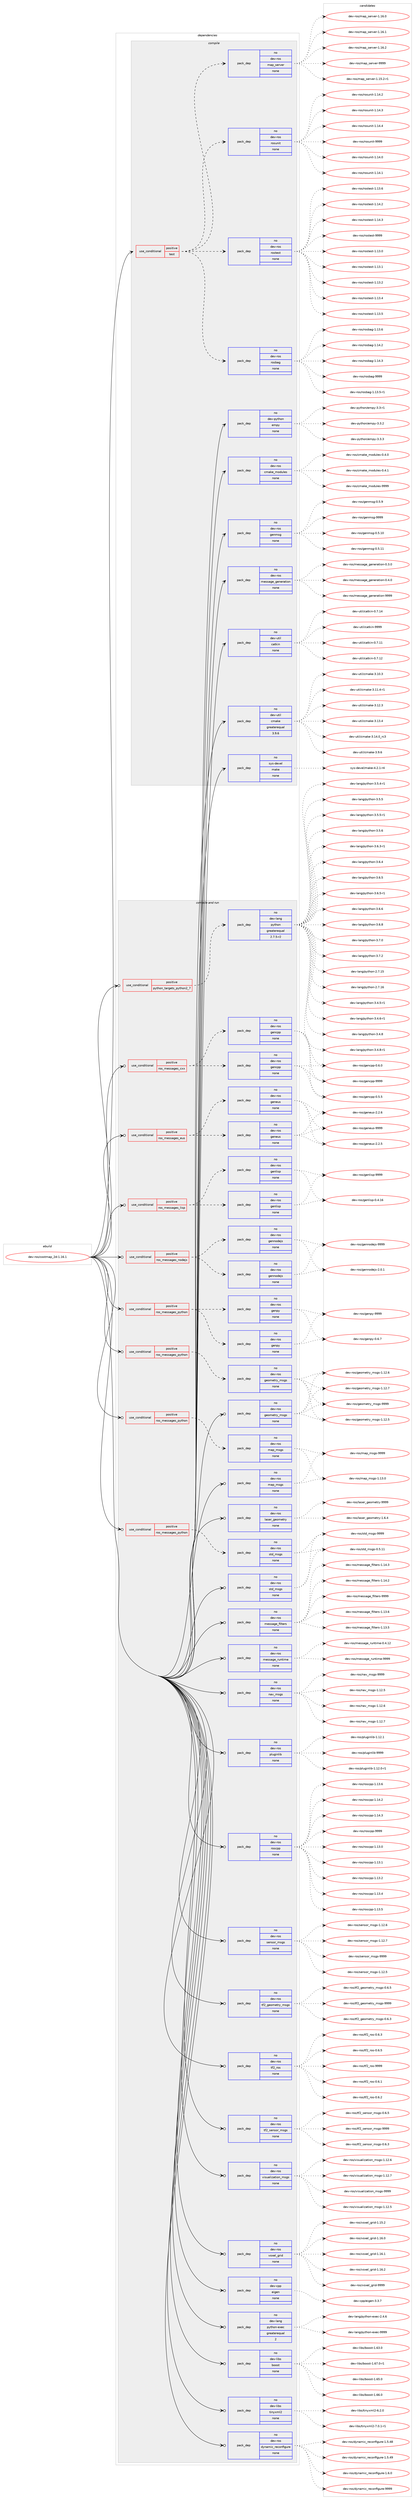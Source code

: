 digraph prolog {

# *************
# Graph options
# *************

newrank=true;
concentrate=true;
compound=true;
graph [rankdir=LR,fontname=Helvetica,fontsize=10,ranksep=1.5];#, ranksep=2.5, nodesep=0.2];
edge  [arrowhead=vee];
node  [fontname=Helvetica,fontsize=10];

# **********
# The ebuild
# **********

subgraph cluster_leftcol {
color=gray;
rank=same;
label=<<i>ebuild</i>>;
id [label="dev-ros/costmap_2d-1.16.1", color=red, width=4, href="../dev-ros/costmap_2d-1.16.1.svg"];
}

# ****************
# The dependencies
# ****************

subgraph cluster_midcol {
color=gray;
label=<<i>dependencies</i>>;
subgraph cluster_compile {
fillcolor="#eeeeee";
style=filled;
label=<<i>compile</i>>;
subgraph cond388190 {
dependency1453963 [label=<<TABLE BORDER="0" CELLBORDER="1" CELLSPACING="0" CELLPADDING="4"><TR><TD ROWSPAN="3" CELLPADDING="10">use_conditional</TD></TR><TR><TD>positive</TD></TR><TR><TD>test</TD></TR></TABLE>>, shape=none, color=red];
subgraph pack1042383 {
dependency1453964 [label=<<TABLE BORDER="0" CELLBORDER="1" CELLSPACING="0" CELLPADDING="4" WIDTH="220"><TR><TD ROWSPAN="6" CELLPADDING="30">pack_dep</TD></TR><TR><TD WIDTH="110">no</TD></TR><TR><TD>dev-ros</TD></TR><TR><TD>map_server</TD></TR><TR><TD>none</TD></TR><TR><TD></TD></TR></TABLE>>, shape=none, color=blue];
}
dependency1453963:e -> dependency1453964:w [weight=20,style="dashed",arrowhead="vee"];
subgraph pack1042384 {
dependency1453965 [label=<<TABLE BORDER="0" CELLBORDER="1" CELLSPACING="0" CELLPADDING="4" WIDTH="220"><TR><TD ROWSPAN="6" CELLPADDING="30">pack_dep</TD></TR><TR><TD WIDTH="110">no</TD></TR><TR><TD>dev-ros</TD></TR><TR><TD>rosbag</TD></TR><TR><TD>none</TD></TR><TR><TD></TD></TR></TABLE>>, shape=none, color=blue];
}
dependency1453963:e -> dependency1453965:w [weight=20,style="dashed",arrowhead="vee"];
subgraph pack1042385 {
dependency1453966 [label=<<TABLE BORDER="0" CELLBORDER="1" CELLSPACING="0" CELLPADDING="4" WIDTH="220"><TR><TD ROWSPAN="6" CELLPADDING="30">pack_dep</TD></TR><TR><TD WIDTH="110">no</TD></TR><TR><TD>dev-ros</TD></TR><TR><TD>rostest</TD></TR><TR><TD>none</TD></TR><TR><TD></TD></TR></TABLE>>, shape=none, color=blue];
}
dependency1453963:e -> dependency1453966:w [weight=20,style="dashed",arrowhead="vee"];
subgraph pack1042386 {
dependency1453967 [label=<<TABLE BORDER="0" CELLBORDER="1" CELLSPACING="0" CELLPADDING="4" WIDTH="220"><TR><TD ROWSPAN="6" CELLPADDING="30">pack_dep</TD></TR><TR><TD WIDTH="110">no</TD></TR><TR><TD>dev-ros</TD></TR><TR><TD>rosunit</TD></TR><TR><TD>none</TD></TR><TR><TD></TD></TR></TABLE>>, shape=none, color=blue];
}
dependency1453963:e -> dependency1453967:w [weight=20,style="dashed",arrowhead="vee"];
}
id:e -> dependency1453963:w [weight=20,style="solid",arrowhead="vee"];
subgraph pack1042387 {
dependency1453968 [label=<<TABLE BORDER="0" CELLBORDER="1" CELLSPACING="0" CELLPADDING="4" WIDTH="220"><TR><TD ROWSPAN="6" CELLPADDING="30">pack_dep</TD></TR><TR><TD WIDTH="110">no</TD></TR><TR><TD>dev-python</TD></TR><TR><TD>empy</TD></TR><TR><TD>none</TD></TR><TR><TD></TD></TR></TABLE>>, shape=none, color=blue];
}
id:e -> dependency1453968:w [weight=20,style="solid",arrowhead="vee"];
subgraph pack1042388 {
dependency1453969 [label=<<TABLE BORDER="0" CELLBORDER="1" CELLSPACING="0" CELLPADDING="4" WIDTH="220"><TR><TD ROWSPAN="6" CELLPADDING="30">pack_dep</TD></TR><TR><TD WIDTH="110">no</TD></TR><TR><TD>dev-ros</TD></TR><TR><TD>cmake_modules</TD></TR><TR><TD>none</TD></TR><TR><TD></TD></TR></TABLE>>, shape=none, color=blue];
}
id:e -> dependency1453969:w [weight=20,style="solid",arrowhead="vee"];
subgraph pack1042389 {
dependency1453970 [label=<<TABLE BORDER="0" CELLBORDER="1" CELLSPACING="0" CELLPADDING="4" WIDTH="220"><TR><TD ROWSPAN="6" CELLPADDING="30">pack_dep</TD></TR><TR><TD WIDTH="110">no</TD></TR><TR><TD>dev-ros</TD></TR><TR><TD>genmsg</TD></TR><TR><TD>none</TD></TR><TR><TD></TD></TR></TABLE>>, shape=none, color=blue];
}
id:e -> dependency1453970:w [weight=20,style="solid",arrowhead="vee"];
subgraph pack1042390 {
dependency1453971 [label=<<TABLE BORDER="0" CELLBORDER="1" CELLSPACING="0" CELLPADDING="4" WIDTH="220"><TR><TD ROWSPAN="6" CELLPADDING="30">pack_dep</TD></TR><TR><TD WIDTH="110">no</TD></TR><TR><TD>dev-ros</TD></TR><TR><TD>message_generation</TD></TR><TR><TD>none</TD></TR><TR><TD></TD></TR></TABLE>>, shape=none, color=blue];
}
id:e -> dependency1453971:w [weight=20,style="solid",arrowhead="vee"];
subgraph pack1042391 {
dependency1453972 [label=<<TABLE BORDER="0" CELLBORDER="1" CELLSPACING="0" CELLPADDING="4" WIDTH="220"><TR><TD ROWSPAN="6" CELLPADDING="30">pack_dep</TD></TR><TR><TD WIDTH="110">no</TD></TR><TR><TD>dev-util</TD></TR><TR><TD>catkin</TD></TR><TR><TD>none</TD></TR><TR><TD></TD></TR></TABLE>>, shape=none, color=blue];
}
id:e -> dependency1453972:w [weight=20,style="solid",arrowhead="vee"];
subgraph pack1042392 {
dependency1453973 [label=<<TABLE BORDER="0" CELLBORDER="1" CELLSPACING="0" CELLPADDING="4" WIDTH="220"><TR><TD ROWSPAN="6" CELLPADDING="30">pack_dep</TD></TR><TR><TD WIDTH="110">no</TD></TR><TR><TD>dev-util</TD></TR><TR><TD>cmake</TD></TR><TR><TD>greaterequal</TD></TR><TR><TD>3.9.6</TD></TR></TABLE>>, shape=none, color=blue];
}
id:e -> dependency1453973:w [weight=20,style="solid",arrowhead="vee"];
subgraph pack1042393 {
dependency1453974 [label=<<TABLE BORDER="0" CELLBORDER="1" CELLSPACING="0" CELLPADDING="4" WIDTH="220"><TR><TD ROWSPAN="6" CELLPADDING="30">pack_dep</TD></TR><TR><TD WIDTH="110">no</TD></TR><TR><TD>sys-devel</TD></TR><TR><TD>make</TD></TR><TR><TD>none</TD></TR><TR><TD></TD></TR></TABLE>>, shape=none, color=blue];
}
id:e -> dependency1453974:w [weight=20,style="solid",arrowhead="vee"];
}
subgraph cluster_compileandrun {
fillcolor="#eeeeee";
style=filled;
label=<<i>compile and run</i>>;
subgraph cond388191 {
dependency1453975 [label=<<TABLE BORDER="0" CELLBORDER="1" CELLSPACING="0" CELLPADDING="4"><TR><TD ROWSPAN="3" CELLPADDING="10">use_conditional</TD></TR><TR><TD>positive</TD></TR><TR><TD>python_targets_python2_7</TD></TR></TABLE>>, shape=none, color=red];
subgraph pack1042394 {
dependency1453976 [label=<<TABLE BORDER="0" CELLBORDER="1" CELLSPACING="0" CELLPADDING="4" WIDTH="220"><TR><TD ROWSPAN="6" CELLPADDING="30">pack_dep</TD></TR><TR><TD WIDTH="110">no</TD></TR><TR><TD>dev-lang</TD></TR><TR><TD>python</TD></TR><TR><TD>greaterequal</TD></TR><TR><TD>2.7.5-r2</TD></TR></TABLE>>, shape=none, color=blue];
}
dependency1453975:e -> dependency1453976:w [weight=20,style="dashed",arrowhead="vee"];
}
id:e -> dependency1453975:w [weight=20,style="solid",arrowhead="odotvee"];
subgraph cond388192 {
dependency1453977 [label=<<TABLE BORDER="0" CELLBORDER="1" CELLSPACING="0" CELLPADDING="4"><TR><TD ROWSPAN="3" CELLPADDING="10">use_conditional</TD></TR><TR><TD>positive</TD></TR><TR><TD>ros_messages_cxx</TD></TR></TABLE>>, shape=none, color=red];
subgraph pack1042395 {
dependency1453978 [label=<<TABLE BORDER="0" CELLBORDER="1" CELLSPACING="0" CELLPADDING="4" WIDTH="220"><TR><TD ROWSPAN="6" CELLPADDING="30">pack_dep</TD></TR><TR><TD WIDTH="110">no</TD></TR><TR><TD>dev-ros</TD></TR><TR><TD>gencpp</TD></TR><TR><TD>none</TD></TR><TR><TD></TD></TR></TABLE>>, shape=none, color=blue];
}
dependency1453977:e -> dependency1453978:w [weight=20,style="dashed",arrowhead="vee"];
subgraph pack1042396 {
dependency1453979 [label=<<TABLE BORDER="0" CELLBORDER="1" CELLSPACING="0" CELLPADDING="4" WIDTH="220"><TR><TD ROWSPAN="6" CELLPADDING="30">pack_dep</TD></TR><TR><TD WIDTH="110">no</TD></TR><TR><TD>dev-ros</TD></TR><TR><TD>gencpp</TD></TR><TR><TD>none</TD></TR><TR><TD></TD></TR></TABLE>>, shape=none, color=blue];
}
dependency1453977:e -> dependency1453979:w [weight=20,style="dashed",arrowhead="vee"];
}
id:e -> dependency1453977:w [weight=20,style="solid",arrowhead="odotvee"];
subgraph cond388193 {
dependency1453980 [label=<<TABLE BORDER="0" CELLBORDER="1" CELLSPACING="0" CELLPADDING="4"><TR><TD ROWSPAN="3" CELLPADDING="10">use_conditional</TD></TR><TR><TD>positive</TD></TR><TR><TD>ros_messages_eus</TD></TR></TABLE>>, shape=none, color=red];
subgraph pack1042397 {
dependency1453981 [label=<<TABLE BORDER="0" CELLBORDER="1" CELLSPACING="0" CELLPADDING="4" WIDTH="220"><TR><TD ROWSPAN="6" CELLPADDING="30">pack_dep</TD></TR><TR><TD WIDTH="110">no</TD></TR><TR><TD>dev-ros</TD></TR><TR><TD>geneus</TD></TR><TR><TD>none</TD></TR><TR><TD></TD></TR></TABLE>>, shape=none, color=blue];
}
dependency1453980:e -> dependency1453981:w [weight=20,style="dashed",arrowhead="vee"];
subgraph pack1042398 {
dependency1453982 [label=<<TABLE BORDER="0" CELLBORDER="1" CELLSPACING="0" CELLPADDING="4" WIDTH="220"><TR><TD ROWSPAN="6" CELLPADDING="30">pack_dep</TD></TR><TR><TD WIDTH="110">no</TD></TR><TR><TD>dev-ros</TD></TR><TR><TD>geneus</TD></TR><TR><TD>none</TD></TR><TR><TD></TD></TR></TABLE>>, shape=none, color=blue];
}
dependency1453980:e -> dependency1453982:w [weight=20,style="dashed",arrowhead="vee"];
}
id:e -> dependency1453980:w [weight=20,style="solid",arrowhead="odotvee"];
subgraph cond388194 {
dependency1453983 [label=<<TABLE BORDER="0" CELLBORDER="1" CELLSPACING="0" CELLPADDING="4"><TR><TD ROWSPAN="3" CELLPADDING="10">use_conditional</TD></TR><TR><TD>positive</TD></TR><TR><TD>ros_messages_lisp</TD></TR></TABLE>>, shape=none, color=red];
subgraph pack1042399 {
dependency1453984 [label=<<TABLE BORDER="0" CELLBORDER="1" CELLSPACING="0" CELLPADDING="4" WIDTH="220"><TR><TD ROWSPAN="6" CELLPADDING="30">pack_dep</TD></TR><TR><TD WIDTH="110">no</TD></TR><TR><TD>dev-ros</TD></TR><TR><TD>genlisp</TD></TR><TR><TD>none</TD></TR><TR><TD></TD></TR></TABLE>>, shape=none, color=blue];
}
dependency1453983:e -> dependency1453984:w [weight=20,style="dashed",arrowhead="vee"];
subgraph pack1042400 {
dependency1453985 [label=<<TABLE BORDER="0" CELLBORDER="1" CELLSPACING="0" CELLPADDING="4" WIDTH="220"><TR><TD ROWSPAN="6" CELLPADDING="30">pack_dep</TD></TR><TR><TD WIDTH="110">no</TD></TR><TR><TD>dev-ros</TD></TR><TR><TD>genlisp</TD></TR><TR><TD>none</TD></TR><TR><TD></TD></TR></TABLE>>, shape=none, color=blue];
}
dependency1453983:e -> dependency1453985:w [weight=20,style="dashed",arrowhead="vee"];
}
id:e -> dependency1453983:w [weight=20,style="solid",arrowhead="odotvee"];
subgraph cond388195 {
dependency1453986 [label=<<TABLE BORDER="0" CELLBORDER="1" CELLSPACING="0" CELLPADDING="4"><TR><TD ROWSPAN="3" CELLPADDING="10">use_conditional</TD></TR><TR><TD>positive</TD></TR><TR><TD>ros_messages_nodejs</TD></TR></TABLE>>, shape=none, color=red];
subgraph pack1042401 {
dependency1453987 [label=<<TABLE BORDER="0" CELLBORDER="1" CELLSPACING="0" CELLPADDING="4" WIDTH="220"><TR><TD ROWSPAN="6" CELLPADDING="30">pack_dep</TD></TR><TR><TD WIDTH="110">no</TD></TR><TR><TD>dev-ros</TD></TR><TR><TD>gennodejs</TD></TR><TR><TD>none</TD></TR><TR><TD></TD></TR></TABLE>>, shape=none, color=blue];
}
dependency1453986:e -> dependency1453987:w [weight=20,style="dashed",arrowhead="vee"];
subgraph pack1042402 {
dependency1453988 [label=<<TABLE BORDER="0" CELLBORDER="1" CELLSPACING="0" CELLPADDING="4" WIDTH="220"><TR><TD ROWSPAN="6" CELLPADDING="30">pack_dep</TD></TR><TR><TD WIDTH="110">no</TD></TR><TR><TD>dev-ros</TD></TR><TR><TD>gennodejs</TD></TR><TR><TD>none</TD></TR><TR><TD></TD></TR></TABLE>>, shape=none, color=blue];
}
dependency1453986:e -> dependency1453988:w [weight=20,style="dashed",arrowhead="vee"];
}
id:e -> dependency1453986:w [weight=20,style="solid",arrowhead="odotvee"];
subgraph cond388196 {
dependency1453989 [label=<<TABLE BORDER="0" CELLBORDER="1" CELLSPACING="0" CELLPADDING="4"><TR><TD ROWSPAN="3" CELLPADDING="10">use_conditional</TD></TR><TR><TD>positive</TD></TR><TR><TD>ros_messages_python</TD></TR></TABLE>>, shape=none, color=red];
subgraph pack1042403 {
dependency1453990 [label=<<TABLE BORDER="0" CELLBORDER="1" CELLSPACING="0" CELLPADDING="4" WIDTH="220"><TR><TD ROWSPAN="6" CELLPADDING="30">pack_dep</TD></TR><TR><TD WIDTH="110">no</TD></TR><TR><TD>dev-ros</TD></TR><TR><TD>genpy</TD></TR><TR><TD>none</TD></TR><TR><TD></TD></TR></TABLE>>, shape=none, color=blue];
}
dependency1453989:e -> dependency1453990:w [weight=20,style="dashed",arrowhead="vee"];
subgraph pack1042404 {
dependency1453991 [label=<<TABLE BORDER="0" CELLBORDER="1" CELLSPACING="0" CELLPADDING="4" WIDTH="220"><TR><TD ROWSPAN="6" CELLPADDING="30">pack_dep</TD></TR><TR><TD WIDTH="110">no</TD></TR><TR><TD>dev-ros</TD></TR><TR><TD>genpy</TD></TR><TR><TD>none</TD></TR><TR><TD></TD></TR></TABLE>>, shape=none, color=blue];
}
dependency1453989:e -> dependency1453991:w [weight=20,style="dashed",arrowhead="vee"];
}
id:e -> dependency1453989:w [weight=20,style="solid",arrowhead="odotvee"];
subgraph cond388197 {
dependency1453992 [label=<<TABLE BORDER="0" CELLBORDER="1" CELLSPACING="0" CELLPADDING="4"><TR><TD ROWSPAN="3" CELLPADDING="10">use_conditional</TD></TR><TR><TD>positive</TD></TR><TR><TD>ros_messages_python</TD></TR></TABLE>>, shape=none, color=red];
subgraph pack1042405 {
dependency1453993 [label=<<TABLE BORDER="0" CELLBORDER="1" CELLSPACING="0" CELLPADDING="4" WIDTH="220"><TR><TD ROWSPAN="6" CELLPADDING="30">pack_dep</TD></TR><TR><TD WIDTH="110">no</TD></TR><TR><TD>dev-ros</TD></TR><TR><TD>geometry_msgs</TD></TR><TR><TD>none</TD></TR><TR><TD></TD></TR></TABLE>>, shape=none, color=blue];
}
dependency1453992:e -> dependency1453993:w [weight=20,style="dashed",arrowhead="vee"];
}
id:e -> dependency1453992:w [weight=20,style="solid",arrowhead="odotvee"];
subgraph cond388198 {
dependency1453994 [label=<<TABLE BORDER="0" CELLBORDER="1" CELLSPACING="0" CELLPADDING="4"><TR><TD ROWSPAN="3" CELLPADDING="10">use_conditional</TD></TR><TR><TD>positive</TD></TR><TR><TD>ros_messages_python</TD></TR></TABLE>>, shape=none, color=red];
subgraph pack1042406 {
dependency1453995 [label=<<TABLE BORDER="0" CELLBORDER="1" CELLSPACING="0" CELLPADDING="4" WIDTH="220"><TR><TD ROWSPAN="6" CELLPADDING="30">pack_dep</TD></TR><TR><TD WIDTH="110">no</TD></TR><TR><TD>dev-ros</TD></TR><TR><TD>map_msgs</TD></TR><TR><TD>none</TD></TR><TR><TD></TD></TR></TABLE>>, shape=none, color=blue];
}
dependency1453994:e -> dependency1453995:w [weight=20,style="dashed",arrowhead="vee"];
}
id:e -> dependency1453994:w [weight=20,style="solid",arrowhead="odotvee"];
subgraph cond388199 {
dependency1453996 [label=<<TABLE BORDER="0" CELLBORDER="1" CELLSPACING="0" CELLPADDING="4"><TR><TD ROWSPAN="3" CELLPADDING="10">use_conditional</TD></TR><TR><TD>positive</TD></TR><TR><TD>ros_messages_python</TD></TR></TABLE>>, shape=none, color=red];
subgraph pack1042407 {
dependency1453997 [label=<<TABLE BORDER="0" CELLBORDER="1" CELLSPACING="0" CELLPADDING="4" WIDTH="220"><TR><TD ROWSPAN="6" CELLPADDING="30">pack_dep</TD></TR><TR><TD WIDTH="110">no</TD></TR><TR><TD>dev-ros</TD></TR><TR><TD>std_msgs</TD></TR><TR><TD>none</TD></TR><TR><TD></TD></TR></TABLE>>, shape=none, color=blue];
}
dependency1453996:e -> dependency1453997:w [weight=20,style="dashed",arrowhead="vee"];
}
id:e -> dependency1453996:w [weight=20,style="solid",arrowhead="odotvee"];
subgraph pack1042408 {
dependency1453998 [label=<<TABLE BORDER="0" CELLBORDER="1" CELLSPACING="0" CELLPADDING="4" WIDTH="220"><TR><TD ROWSPAN="6" CELLPADDING="30">pack_dep</TD></TR><TR><TD WIDTH="110">no</TD></TR><TR><TD>dev-cpp</TD></TR><TR><TD>eigen</TD></TR><TR><TD>none</TD></TR><TR><TD></TD></TR></TABLE>>, shape=none, color=blue];
}
id:e -> dependency1453998:w [weight=20,style="solid",arrowhead="odotvee"];
subgraph pack1042409 {
dependency1453999 [label=<<TABLE BORDER="0" CELLBORDER="1" CELLSPACING="0" CELLPADDING="4" WIDTH="220"><TR><TD ROWSPAN="6" CELLPADDING="30">pack_dep</TD></TR><TR><TD WIDTH="110">no</TD></TR><TR><TD>dev-lang</TD></TR><TR><TD>python-exec</TD></TR><TR><TD>greaterequal</TD></TR><TR><TD>2</TD></TR></TABLE>>, shape=none, color=blue];
}
id:e -> dependency1453999:w [weight=20,style="solid",arrowhead="odotvee"];
subgraph pack1042410 {
dependency1454000 [label=<<TABLE BORDER="0" CELLBORDER="1" CELLSPACING="0" CELLPADDING="4" WIDTH="220"><TR><TD ROWSPAN="6" CELLPADDING="30">pack_dep</TD></TR><TR><TD WIDTH="110">no</TD></TR><TR><TD>dev-libs</TD></TR><TR><TD>boost</TD></TR><TR><TD>none</TD></TR><TR><TD></TD></TR></TABLE>>, shape=none, color=blue];
}
id:e -> dependency1454000:w [weight=20,style="solid",arrowhead="odotvee"];
subgraph pack1042411 {
dependency1454001 [label=<<TABLE BORDER="0" CELLBORDER="1" CELLSPACING="0" CELLPADDING="4" WIDTH="220"><TR><TD ROWSPAN="6" CELLPADDING="30">pack_dep</TD></TR><TR><TD WIDTH="110">no</TD></TR><TR><TD>dev-libs</TD></TR><TR><TD>tinyxml2</TD></TR><TR><TD>none</TD></TR><TR><TD></TD></TR></TABLE>>, shape=none, color=blue];
}
id:e -> dependency1454001:w [weight=20,style="solid",arrowhead="odotvee"];
subgraph pack1042412 {
dependency1454002 [label=<<TABLE BORDER="0" CELLBORDER="1" CELLSPACING="0" CELLPADDING="4" WIDTH="220"><TR><TD ROWSPAN="6" CELLPADDING="30">pack_dep</TD></TR><TR><TD WIDTH="110">no</TD></TR><TR><TD>dev-ros</TD></TR><TR><TD>dynamic_reconfigure</TD></TR><TR><TD>none</TD></TR><TR><TD></TD></TR></TABLE>>, shape=none, color=blue];
}
id:e -> dependency1454002:w [weight=20,style="solid",arrowhead="odotvee"];
subgraph pack1042413 {
dependency1454003 [label=<<TABLE BORDER="0" CELLBORDER="1" CELLSPACING="0" CELLPADDING="4" WIDTH="220"><TR><TD ROWSPAN="6" CELLPADDING="30">pack_dep</TD></TR><TR><TD WIDTH="110">no</TD></TR><TR><TD>dev-ros</TD></TR><TR><TD>geometry_msgs</TD></TR><TR><TD>none</TD></TR><TR><TD></TD></TR></TABLE>>, shape=none, color=blue];
}
id:e -> dependency1454003:w [weight=20,style="solid",arrowhead="odotvee"];
subgraph pack1042414 {
dependency1454004 [label=<<TABLE BORDER="0" CELLBORDER="1" CELLSPACING="0" CELLPADDING="4" WIDTH="220"><TR><TD ROWSPAN="6" CELLPADDING="30">pack_dep</TD></TR><TR><TD WIDTH="110">no</TD></TR><TR><TD>dev-ros</TD></TR><TR><TD>laser_geometry</TD></TR><TR><TD>none</TD></TR><TR><TD></TD></TR></TABLE>>, shape=none, color=blue];
}
id:e -> dependency1454004:w [weight=20,style="solid",arrowhead="odotvee"];
subgraph pack1042415 {
dependency1454005 [label=<<TABLE BORDER="0" CELLBORDER="1" CELLSPACING="0" CELLPADDING="4" WIDTH="220"><TR><TD ROWSPAN="6" CELLPADDING="30">pack_dep</TD></TR><TR><TD WIDTH="110">no</TD></TR><TR><TD>dev-ros</TD></TR><TR><TD>map_msgs</TD></TR><TR><TD>none</TD></TR><TR><TD></TD></TR></TABLE>>, shape=none, color=blue];
}
id:e -> dependency1454005:w [weight=20,style="solid",arrowhead="odotvee"];
subgraph pack1042416 {
dependency1454006 [label=<<TABLE BORDER="0" CELLBORDER="1" CELLSPACING="0" CELLPADDING="4" WIDTH="220"><TR><TD ROWSPAN="6" CELLPADDING="30">pack_dep</TD></TR><TR><TD WIDTH="110">no</TD></TR><TR><TD>dev-ros</TD></TR><TR><TD>message_filters</TD></TR><TR><TD>none</TD></TR><TR><TD></TD></TR></TABLE>>, shape=none, color=blue];
}
id:e -> dependency1454006:w [weight=20,style="solid",arrowhead="odotvee"];
subgraph pack1042417 {
dependency1454007 [label=<<TABLE BORDER="0" CELLBORDER="1" CELLSPACING="0" CELLPADDING="4" WIDTH="220"><TR><TD ROWSPAN="6" CELLPADDING="30">pack_dep</TD></TR><TR><TD WIDTH="110">no</TD></TR><TR><TD>dev-ros</TD></TR><TR><TD>message_runtime</TD></TR><TR><TD>none</TD></TR><TR><TD></TD></TR></TABLE>>, shape=none, color=blue];
}
id:e -> dependency1454007:w [weight=20,style="solid",arrowhead="odotvee"];
subgraph pack1042418 {
dependency1454008 [label=<<TABLE BORDER="0" CELLBORDER="1" CELLSPACING="0" CELLPADDING="4" WIDTH="220"><TR><TD ROWSPAN="6" CELLPADDING="30">pack_dep</TD></TR><TR><TD WIDTH="110">no</TD></TR><TR><TD>dev-ros</TD></TR><TR><TD>nav_msgs</TD></TR><TR><TD>none</TD></TR><TR><TD></TD></TR></TABLE>>, shape=none, color=blue];
}
id:e -> dependency1454008:w [weight=20,style="solid",arrowhead="odotvee"];
subgraph pack1042419 {
dependency1454009 [label=<<TABLE BORDER="0" CELLBORDER="1" CELLSPACING="0" CELLPADDING="4" WIDTH="220"><TR><TD ROWSPAN="6" CELLPADDING="30">pack_dep</TD></TR><TR><TD WIDTH="110">no</TD></TR><TR><TD>dev-ros</TD></TR><TR><TD>pluginlib</TD></TR><TR><TD>none</TD></TR><TR><TD></TD></TR></TABLE>>, shape=none, color=blue];
}
id:e -> dependency1454009:w [weight=20,style="solid",arrowhead="odotvee"];
subgraph pack1042420 {
dependency1454010 [label=<<TABLE BORDER="0" CELLBORDER="1" CELLSPACING="0" CELLPADDING="4" WIDTH="220"><TR><TD ROWSPAN="6" CELLPADDING="30">pack_dep</TD></TR><TR><TD WIDTH="110">no</TD></TR><TR><TD>dev-ros</TD></TR><TR><TD>roscpp</TD></TR><TR><TD>none</TD></TR><TR><TD></TD></TR></TABLE>>, shape=none, color=blue];
}
id:e -> dependency1454010:w [weight=20,style="solid",arrowhead="odotvee"];
subgraph pack1042421 {
dependency1454011 [label=<<TABLE BORDER="0" CELLBORDER="1" CELLSPACING="0" CELLPADDING="4" WIDTH="220"><TR><TD ROWSPAN="6" CELLPADDING="30">pack_dep</TD></TR><TR><TD WIDTH="110">no</TD></TR><TR><TD>dev-ros</TD></TR><TR><TD>sensor_msgs</TD></TR><TR><TD>none</TD></TR><TR><TD></TD></TR></TABLE>>, shape=none, color=blue];
}
id:e -> dependency1454011:w [weight=20,style="solid",arrowhead="odotvee"];
subgraph pack1042422 {
dependency1454012 [label=<<TABLE BORDER="0" CELLBORDER="1" CELLSPACING="0" CELLPADDING="4" WIDTH="220"><TR><TD ROWSPAN="6" CELLPADDING="30">pack_dep</TD></TR><TR><TD WIDTH="110">no</TD></TR><TR><TD>dev-ros</TD></TR><TR><TD>std_msgs</TD></TR><TR><TD>none</TD></TR><TR><TD></TD></TR></TABLE>>, shape=none, color=blue];
}
id:e -> dependency1454012:w [weight=20,style="solid",arrowhead="odotvee"];
subgraph pack1042423 {
dependency1454013 [label=<<TABLE BORDER="0" CELLBORDER="1" CELLSPACING="0" CELLPADDING="4" WIDTH="220"><TR><TD ROWSPAN="6" CELLPADDING="30">pack_dep</TD></TR><TR><TD WIDTH="110">no</TD></TR><TR><TD>dev-ros</TD></TR><TR><TD>tf2_geometry_msgs</TD></TR><TR><TD>none</TD></TR><TR><TD></TD></TR></TABLE>>, shape=none, color=blue];
}
id:e -> dependency1454013:w [weight=20,style="solid",arrowhead="odotvee"];
subgraph pack1042424 {
dependency1454014 [label=<<TABLE BORDER="0" CELLBORDER="1" CELLSPACING="0" CELLPADDING="4" WIDTH="220"><TR><TD ROWSPAN="6" CELLPADDING="30">pack_dep</TD></TR><TR><TD WIDTH="110">no</TD></TR><TR><TD>dev-ros</TD></TR><TR><TD>tf2_ros</TD></TR><TR><TD>none</TD></TR><TR><TD></TD></TR></TABLE>>, shape=none, color=blue];
}
id:e -> dependency1454014:w [weight=20,style="solid",arrowhead="odotvee"];
subgraph pack1042425 {
dependency1454015 [label=<<TABLE BORDER="0" CELLBORDER="1" CELLSPACING="0" CELLPADDING="4" WIDTH="220"><TR><TD ROWSPAN="6" CELLPADDING="30">pack_dep</TD></TR><TR><TD WIDTH="110">no</TD></TR><TR><TD>dev-ros</TD></TR><TR><TD>tf2_sensor_msgs</TD></TR><TR><TD>none</TD></TR><TR><TD></TD></TR></TABLE>>, shape=none, color=blue];
}
id:e -> dependency1454015:w [weight=20,style="solid",arrowhead="odotvee"];
subgraph pack1042426 {
dependency1454016 [label=<<TABLE BORDER="0" CELLBORDER="1" CELLSPACING="0" CELLPADDING="4" WIDTH="220"><TR><TD ROWSPAN="6" CELLPADDING="30">pack_dep</TD></TR><TR><TD WIDTH="110">no</TD></TR><TR><TD>dev-ros</TD></TR><TR><TD>visualization_msgs</TD></TR><TR><TD>none</TD></TR><TR><TD></TD></TR></TABLE>>, shape=none, color=blue];
}
id:e -> dependency1454016:w [weight=20,style="solid",arrowhead="odotvee"];
subgraph pack1042427 {
dependency1454017 [label=<<TABLE BORDER="0" CELLBORDER="1" CELLSPACING="0" CELLPADDING="4" WIDTH="220"><TR><TD ROWSPAN="6" CELLPADDING="30">pack_dep</TD></TR><TR><TD WIDTH="110">no</TD></TR><TR><TD>dev-ros</TD></TR><TR><TD>voxel_grid</TD></TR><TR><TD>none</TD></TR><TR><TD></TD></TR></TABLE>>, shape=none, color=blue];
}
id:e -> dependency1454017:w [weight=20,style="solid",arrowhead="odotvee"];
}
subgraph cluster_run {
fillcolor="#eeeeee";
style=filled;
label=<<i>run</i>>;
}
}

# **************
# The candidates
# **************

subgraph cluster_choices {
rank=same;
color=gray;
label=<<i>candidates</i>>;

subgraph choice1042383 {
color=black;
nodesep=1;
choice10010111845114111115471099711295115101114118101114454946495346504511449 [label="dev-ros/map_server-1.15.2-r1", color=red, width=4,href="../dev-ros/map_server-1.15.2-r1.svg"];
choice1001011184511411111547109971129511510111411810111445494649544648 [label="dev-ros/map_server-1.16.0", color=red, width=4,href="../dev-ros/map_server-1.16.0.svg"];
choice1001011184511411111547109971129511510111411810111445494649544649 [label="dev-ros/map_server-1.16.1", color=red, width=4,href="../dev-ros/map_server-1.16.1.svg"];
choice1001011184511411111547109971129511510111411810111445494649544650 [label="dev-ros/map_server-1.16.2", color=red, width=4,href="../dev-ros/map_server-1.16.2.svg"];
choice100101118451141111154710997112951151011141181011144557575757 [label="dev-ros/map_server-9999", color=red, width=4,href="../dev-ros/map_server-9999.svg"];
dependency1453964:e -> choice10010111845114111115471099711295115101114118101114454946495346504511449:w [style=dotted,weight="100"];
dependency1453964:e -> choice1001011184511411111547109971129511510111411810111445494649544648:w [style=dotted,weight="100"];
dependency1453964:e -> choice1001011184511411111547109971129511510111411810111445494649544649:w [style=dotted,weight="100"];
dependency1453964:e -> choice1001011184511411111547109971129511510111411810111445494649544650:w [style=dotted,weight="100"];
dependency1453964:e -> choice100101118451141111154710997112951151011141181011144557575757:w [style=dotted,weight="100"];
}
subgraph choice1042384 {
color=black;
nodesep=1;
choice10010111845114111115471141111159897103454946495146534511449 [label="dev-ros/rosbag-1.13.5-r1", color=red, width=4,href="../dev-ros/rosbag-1.13.5-r1.svg"];
choice1001011184511411111547114111115989710345494649514654 [label="dev-ros/rosbag-1.13.6", color=red, width=4,href="../dev-ros/rosbag-1.13.6.svg"];
choice1001011184511411111547114111115989710345494649524650 [label="dev-ros/rosbag-1.14.2", color=red, width=4,href="../dev-ros/rosbag-1.14.2.svg"];
choice1001011184511411111547114111115989710345494649524651 [label="dev-ros/rosbag-1.14.3", color=red, width=4,href="../dev-ros/rosbag-1.14.3.svg"];
choice100101118451141111154711411111598971034557575757 [label="dev-ros/rosbag-9999", color=red, width=4,href="../dev-ros/rosbag-9999.svg"];
dependency1453965:e -> choice10010111845114111115471141111159897103454946495146534511449:w [style=dotted,weight="100"];
dependency1453965:e -> choice1001011184511411111547114111115989710345494649514654:w [style=dotted,weight="100"];
dependency1453965:e -> choice1001011184511411111547114111115989710345494649524650:w [style=dotted,weight="100"];
dependency1453965:e -> choice1001011184511411111547114111115989710345494649524651:w [style=dotted,weight="100"];
dependency1453965:e -> choice100101118451141111154711411111598971034557575757:w [style=dotted,weight="100"];
}
subgraph choice1042385 {
color=black;
nodesep=1;
choice100101118451141111154711411111511610111511645494649514648 [label="dev-ros/rostest-1.13.0", color=red, width=4,href="../dev-ros/rostest-1.13.0.svg"];
choice100101118451141111154711411111511610111511645494649514649 [label="dev-ros/rostest-1.13.1", color=red, width=4,href="../dev-ros/rostest-1.13.1.svg"];
choice100101118451141111154711411111511610111511645494649514650 [label="dev-ros/rostest-1.13.2", color=red, width=4,href="../dev-ros/rostest-1.13.2.svg"];
choice100101118451141111154711411111511610111511645494649514652 [label="dev-ros/rostest-1.13.4", color=red, width=4,href="../dev-ros/rostest-1.13.4.svg"];
choice100101118451141111154711411111511610111511645494649514653 [label="dev-ros/rostest-1.13.5", color=red, width=4,href="../dev-ros/rostest-1.13.5.svg"];
choice100101118451141111154711411111511610111511645494649514654 [label="dev-ros/rostest-1.13.6", color=red, width=4,href="../dev-ros/rostest-1.13.6.svg"];
choice100101118451141111154711411111511610111511645494649524650 [label="dev-ros/rostest-1.14.2", color=red, width=4,href="../dev-ros/rostest-1.14.2.svg"];
choice100101118451141111154711411111511610111511645494649524651 [label="dev-ros/rostest-1.14.3", color=red, width=4,href="../dev-ros/rostest-1.14.3.svg"];
choice10010111845114111115471141111151161011151164557575757 [label="dev-ros/rostest-9999", color=red, width=4,href="../dev-ros/rostest-9999.svg"];
dependency1453966:e -> choice100101118451141111154711411111511610111511645494649514648:w [style=dotted,weight="100"];
dependency1453966:e -> choice100101118451141111154711411111511610111511645494649514649:w [style=dotted,weight="100"];
dependency1453966:e -> choice100101118451141111154711411111511610111511645494649514650:w [style=dotted,weight="100"];
dependency1453966:e -> choice100101118451141111154711411111511610111511645494649514652:w [style=dotted,weight="100"];
dependency1453966:e -> choice100101118451141111154711411111511610111511645494649514653:w [style=dotted,weight="100"];
dependency1453966:e -> choice100101118451141111154711411111511610111511645494649514654:w [style=dotted,weight="100"];
dependency1453966:e -> choice100101118451141111154711411111511610111511645494649524650:w [style=dotted,weight="100"];
dependency1453966:e -> choice100101118451141111154711411111511610111511645494649524651:w [style=dotted,weight="100"];
dependency1453966:e -> choice10010111845114111115471141111151161011151164557575757:w [style=dotted,weight="100"];
}
subgraph choice1042386 {
color=black;
nodesep=1;
choice100101118451141111154711411111511711010511645494649524648 [label="dev-ros/rosunit-1.14.0", color=red, width=4,href="../dev-ros/rosunit-1.14.0.svg"];
choice100101118451141111154711411111511711010511645494649524649 [label="dev-ros/rosunit-1.14.1", color=red, width=4,href="../dev-ros/rosunit-1.14.1.svg"];
choice100101118451141111154711411111511711010511645494649524650 [label="dev-ros/rosunit-1.14.2", color=red, width=4,href="../dev-ros/rosunit-1.14.2.svg"];
choice100101118451141111154711411111511711010511645494649524651 [label="dev-ros/rosunit-1.14.3", color=red, width=4,href="../dev-ros/rosunit-1.14.3.svg"];
choice100101118451141111154711411111511711010511645494649524652 [label="dev-ros/rosunit-1.14.4", color=red, width=4,href="../dev-ros/rosunit-1.14.4.svg"];
choice10010111845114111115471141111151171101051164557575757 [label="dev-ros/rosunit-9999", color=red, width=4,href="../dev-ros/rosunit-9999.svg"];
dependency1453967:e -> choice100101118451141111154711411111511711010511645494649524648:w [style=dotted,weight="100"];
dependency1453967:e -> choice100101118451141111154711411111511711010511645494649524649:w [style=dotted,weight="100"];
dependency1453967:e -> choice100101118451141111154711411111511711010511645494649524650:w [style=dotted,weight="100"];
dependency1453967:e -> choice100101118451141111154711411111511711010511645494649524651:w [style=dotted,weight="100"];
dependency1453967:e -> choice100101118451141111154711411111511711010511645494649524652:w [style=dotted,weight="100"];
dependency1453967:e -> choice10010111845114111115471141111151171101051164557575757:w [style=dotted,weight="100"];
}
subgraph choice1042387 {
color=black;
nodesep=1;
choice1001011184511212111610411111047101109112121455146514511449 [label="dev-python/empy-3.3-r1", color=red, width=4,href="../dev-python/empy-3.3-r1.svg"];
choice1001011184511212111610411111047101109112121455146514650 [label="dev-python/empy-3.3.2", color=red, width=4,href="../dev-python/empy-3.3.2.svg"];
choice1001011184511212111610411111047101109112121455146514651 [label="dev-python/empy-3.3.3", color=red, width=4,href="../dev-python/empy-3.3.3.svg"];
dependency1453968:e -> choice1001011184511212111610411111047101109112121455146514511449:w [style=dotted,weight="100"];
dependency1453968:e -> choice1001011184511212111610411111047101109112121455146514650:w [style=dotted,weight="100"];
dependency1453968:e -> choice1001011184511212111610411111047101109112121455146514651:w [style=dotted,weight="100"];
}
subgraph choice1042388 {
color=black;
nodesep=1;
choice1001011184511411111547991099710710195109111100117108101115454846524648 [label="dev-ros/cmake_modules-0.4.0", color=red, width=4,href="../dev-ros/cmake_modules-0.4.0.svg"];
choice1001011184511411111547991099710710195109111100117108101115454846524649 [label="dev-ros/cmake_modules-0.4.1", color=red, width=4,href="../dev-ros/cmake_modules-0.4.1.svg"];
choice10010111845114111115479910997107101951091111001171081011154557575757 [label="dev-ros/cmake_modules-9999", color=red, width=4,href="../dev-ros/cmake_modules-9999.svg"];
dependency1453969:e -> choice1001011184511411111547991099710710195109111100117108101115454846524648:w [style=dotted,weight="100"];
dependency1453969:e -> choice1001011184511411111547991099710710195109111100117108101115454846524649:w [style=dotted,weight="100"];
dependency1453969:e -> choice10010111845114111115479910997107101951091111001171081011154557575757:w [style=dotted,weight="100"];
}
subgraph choice1042389 {
color=black;
nodesep=1;
choice100101118451141111154710310111010911510345484653464948 [label="dev-ros/genmsg-0.5.10", color=red, width=4,href="../dev-ros/genmsg-0.5.10.svg"];
choice100101118451141111154710310111010911510345484653464949 [label="dev-ros/genmsg-0.5.11", color=red, width=4,href="../dev-ros/genmsg-0.5.11.svg"];
choice1001011184511411111547103101110109115103454846534657 [label="dev-ros/genmsg-0.5.9", color=red, width=4,href="../dev-ros/genmsg-0.5.9.svg"];
choice10010111845114111115471031011101091151034557575757 [label="dev-ros/genmsg-9999", color=red, width=4,href="../dev-ros/genmsg-9999.svg"];
dependency1453970:e -> choice100101118451141111154710310111010911510345484653464948:w [style=dotted,weight="100"];
dependency1453970:e -> choice100101118451141111154710310111010911510345484653464949:w [style=dotted,weight="100"];
dependency1453970:e -> choice1001011184511411111547103101110109115103454846534657:w [style=dotted,weight="100"];
dependency1453970:e -> choice10010111845114111115471031011101091151034557575757:w [style=dotted,weight="100"];
}
subgraph choice1042390 {
color=black;
nodesep=1;
choice1001011184511411111547109101115115971031019510310111010111497116105111110454846514648 [label="dev-ros/message_generation-0.3.0", color=red, width=4,href="../dev-ros/message_generation-0.3.0.svg"];
choice1001011184511411111547109101115115971031019510310111010111497116105111110454846524648 [label="dev-ros/message_generation-0.4.0", color=red, width=4,href="../dev-ros/message_generation-0.4.0.svg"];
choice10010111845114111115471091011151159710310195103101110101114971161051111104557575757 [label="dev-ros/message_generation-9999", color=red, width=4,href="../dev-ros/message_generation-9999.svg"];
dependency1453971:e -> choice1001011184511411111547109101115115971031019510310111010111497116105111110454846514648:w [style=dotted,weight="100"];
dependency1453971:e -> choice1001011184511411111547109101115115971031019510310111010111497116105111110454846524648:w [style=dotted,weight="100"];
dependency1453971:e -> choice10010111845114111115471091011151159710310195103101110101114971161051111104557575757:w [style=dotted,weight="100"];
}
subgraph choice1042391 {
color=black;
nodesep=1;
choice1001011184511711610510847999711610710511045484655464949 [label="dev-util/catkin-0.7.11", color=red, width=4,href="../dev-util/catkin-0.7.11.svg"];
choice1001011184511711610510847999711610710511045484655464950 [label="dev-util/catkin-0.7.12", color=red, width=4,href="../dev-util/catkin-0.7.12.svg"];
choice1001011184511711610510847999711610710511045484655464952 [label="dev-util/catkin-0.7.14", color=red, width=4,href="../dev-util/catkin-0.7.14.svg"];
choice100101118451171161051084799971161071051104557575757 [label="dev-util/catkin-9999", color=red, width=4,href="../dev-util/catkin-9999.svg"];
dependency1453972:e -> choice1001011184511711610510847999711610710511045484655464949:w [style=dotted,weight="100"];
dependency1453972:e -> choice1001011184511711610510847999711610710511045484655464950:w [style=dotted,weight="100"];
dependency1453972:e -> choice1001011184511711610510847999711610710511045484655464952:w [style=dotted,weight="100"];
dependency1453972:e -> choice100101118451171161051084799971161071051104557575757:w [style=dotted,weight="100"];
}
subgraph choice1042392 {
color=black;
nodesep=1;
choice1001011184511711610510847991099710710145514649484651 [label="dev-util/cmake-3.10.3", color=red, width=4,href="../dev-util/cmake-3.10.3.svg"];
choice10010111845117116105108479910997107101455146494946524511449 [label="dev-util/cmake-3.11.4-r1", color=red, width=4,href="../dev-util/cmake-3.11.4-r1.svg"];
choice1001011184511711610510847991099710710145514649504651 [label="dev-util/cmake-3.12.3", color=red, width=4,href="../dev-util/cmake-3.12.3.svg"];
choice1001011184511711610510847991099710710145514649514652 [label="dev-util/cmake-3.13.4", color=red, width=4,href="../dev-util/cmake-3.13.4.svg"];
choice1001011184511711610510847991099710710145514649524648951149951 [label="dev-util/cmake-3.14.0_rc3", color=red, width=4,href="../dev-util/cmake-3.14.0_rc3.svg"];
choice10010111845117116105108479910997107101455146574654 [label="dev-util/cmake-3.9.6", color=red, width=4,href="../dev-util/cmake-3.9.6.svg"];
dependency1453973:e -> choice1001011184511711610510847991099710710145514649484651:w [style=dotted,weight="100"];
dependency1453973:e -> choice10010111845117116105108479910997107101455146494946524511449:w [style=dotted,weight="100"];
dependency1453973:e -> choice1001011184511711610510847991099710710145514649504651:w [style=dotted,weight="100"];
dependency1453973:e -> choice1001011184511711610510847991099710710145514649514652:w [style=dotted,weight="100"];
dependency1453973:e -> choice1001011184511711610510847991099710710145514649524648951149951:w [style=dotted,weight="100"];
dependency1453973:e -> choice10010111845117116105108479910997107101455146574654:w [style=dotted,weight="100"];
}
subgraph choice1042393 {
color=black;
nodesep=1;
choice1151211154510010111810110847109971071014552465046494511452 [label="sys-devel/make-4.2.1-r4", color=red, width=4,href="../sys-devel/make-4.2.1-r4.svg"];
dependency1453974:e -> choice1151211154510010111810110847109971071014552465046494511452:w [style=dotted,weight="100"];
}
subgraph choice1042394 {
color=black;
nodesep=1;
choice10010111845108971101034711212111610411111045504655464953 [label="dev-lang/python-2.7.15", color=red, width=4,href="../dev-lang/python-2.7.15.svg"];
choice10010111845108971101034711212111610411111045504655464954 [label="dev-lang/python-2.7.16", color=red, width=4,href="../dev-lang/python-2.7.16.svg"];
choice1001011184510897110103471121211161041111104551465246534511449 [label="dev-lang/python-3.4.5-r1", color=red, width=4,href="../dev-lang/python-3.4.5-r1.svg"];
choice1001011184510897110103471121211161041111104551465246544511449 [label="dev-lang/python-3.4.6-r1", color=red, width=4,href="../dev-lang/python-3.4.6-r1.svg"];
choice100101118451089711010347112121116104111110455146524656 [label="dev-lang/python-3.4.8", color=red, width=4,href="../dev-lang/python-3.4.8.svg"];
choice1001011184510897110103471121211161041111104551465246564511449 [label="dev-lang/python-3.4.8-r1", color=red, width=4,href="../dev-lang/python-3.4.8-r1.svg"];
choice1001011184510897110103471121211161041111104551465346524511449 [label="dev-lang/python-3.5.4-r1", color=red, width=4,href="../dev-lang/python-3.5.4-r1.svg"];
choice100101118451089711010347112121116104111110455146534653 [label="dev-lang/python-3.5.5", color=red, width=4,href="../dev-lang/python-3.5.5.svg"];
choice1001011184510897110103471121211161041111104551465346534511449 [label="dev-lang/python-3.5.5-r1", color=red, width=4,href="../dev-lang/python-3.5.5-r1.svg"];
choice100101118451089711010347112121116104111110455146534654 [label="dev-lang/python-3.5.6", color=red, width=4,href="../dev-lang/python-3.5.6.svg"];
choice1001011184510897110103471121211161041111104551465446514511449 [label="dev-lang/python-3.6.3-r1", color=red, width=4,href="../dev-lang/python-3.6.3-r1.svg"];
choice100101118451089711010347112121116104111110455146544652 [label="dev-lang/python-3.6.4", color=red, width=4,href="../dev-lang/python-3.6.4.svg"];
choice100101118451089711010347112121116104111110455146544653 [label="dev-lang/python-3.6.5", color=red, width=4,href="../dev-lang/python-3.6.5.svg"];
choice1001011184510897110103471121211161041111104551465446534511449 [label="dev-lang/python-3.6.5-r1", color=red, width=4,href="../dev-lang/python-3.6.5-r1.svg"];
choice100101118451089711010347112121116104111110455146544654 [label="dev-lang/python-3.6.6", color=red, width=4,href="../dev-lang/python-3.6.6.svg"];
choice100101118451089711010347112121116104111110455146544656 [label="dev-lang/python-3.6.8", color=red, width=4,href="../dev-lang/python-3.6.8.svg"];
choice100101118451089711010347112121116104111110455146554648 [label="dev-lang/python-3.7.0", color=red, width=4,href="../dev-lang/python-3.7.0.svg"];
choice100101118451089711010347112121116104111110455146554650 [label="dev-lang/python-3.7.2", color=red, width=4,href="../dev-lang/python-3.7.2.svg"];
dependency1453976:e -> choice10010111845108971101034711212111610411111045504655464953:w [style=dotted,weight="100"];
dependency1453976:e -> choice10010111845108971101034711212111610411111045504655464954:w [style=dotted,weight="100"];
dependency1453976:e -> choice1001011184510897110103471121211161041111104551465246534511449:w [style=dotted,weight="100"];
dependency1453976:e -> choice1001011184510897110103471121211161041111104551465246544511449:w [style=dotted,weight="100"];
dependency1453976:e -> choice100101118451089711010347112121116104111110455146524656:w [style=dotted,weight="100"];
dependency1453976:e -> choice1001011184510897110103471121211161041111104551465246564511449:w [style=dotted,weight="100"];
dependency1453976:e -> choice1001011184510897110103471121211161041111104551465346524511449:w [style=dotted,weight="100"];
dependency1453976:e -> choice100101118451089711010347112121116104111110455146534653:w [style=dotted,weight="100"];
dependency1453976:e -> choice1001011184510897110103471121211161041111104551465346534511449:w [style=dotted,weight="100"];
dependency1453976:e -> choice100101118451089711010347112121116104111110455146534654:w [style=dotted,weight="100"];
dependency1453976:e -> choice1001011184510897110103471121211161041111104551465446514511449:w [style=dotted,weight="100"];
dependency1453976:e -> choice100101118451089711010347112121116104111110455146544652:w [style=dotted,weight="100"];
dependency1453976:e -> choice100101118451089711010347112121116104111110455146544653:w [style=dotted,weight="100"];
dependency1453976:e -> choice1001011184510897110103471121211161041111104551465446534511449:w [style=dotted,weight="100"];
dependency1453976:e -> choice100101118451089711010347112121116104111110455146544654:w [style=dotted,weight="100"];
dependency1453976:e -> choice100101118451089711010347112121116104111110455146544656:w [style=dotted,weight="100"];
dependency1453976:e -> choice100101118451089711010347112121116104111110455146554648:w [style=dotted,weight="100"];
dependency1453976:e -> choice100101118451089711010347112121116104111110455146554650:w [style=dotted,weight="100"];
}
subgraph choice1042395 {
color=black;
nodesep=1;
choice100101118451141111154710310111099112112454846534653 [label="dev-ros/gencpp-0.5.5", color=red, width=4,href="../dev-ros/gencpp-0.5.5.svg"];
choice100101118451141111154710310111099112112454846544648 [label="dev-ros/gencpp-0.6.0", color=red, width=4,href="../dev-ros/gencpp-0.6.0.svg"];
choice1001011184511411111547103101110991121124557575757 [label="dev-ros/gencpp-9999", color=red, width=4,href="../dev-ros/gencpp-9999.svg"];
dependency1453978:e -> choice100101118451141111154710310111099112112454846534653:w [style=dotted,weight="100"];
dependency1453978:e -> choice100101118451141111154710310111099112112454846544648:w [style=dotted,weight="100"];
dependency1453978:e -> choice1001011184511411111547103101110991121124557575757:w [style=dotted,weight="100"];
}
subgraph choice1042396 {
color=black;
nodesep=1;
choice100101118451141111154710310111099112112454846534653 [label="dev-ros/gencpp-0.5.5", color=red, width=4,href="../dev-ros/gencpp-0.5.5.svg"];
choice100101118451141111154710310111099112112454846544648 [label="dev-ros/gencpp-0.6.0", color=red, width=4,href="../dev-ros/gencpp-0.6.0.svg"];
choice1001011184511411111547103101110991121124557575757 [label="dev-ros/gencpp-9999", color=red, width=4,href="../dev-ros/gencpp-9999.svg"];
dependency1453979:e -> choice100101118451141111154710310111099112112454846534653:w [style=dotted,weight="100"];
dependency1453979:e -> choice100101118451141111154710310111099112112454846544648:w [style=dotted,weight="100"];
dependency1453979:e -> choice1001011184511411111547103101110991121124557575757:w [style=dotted,weight="100"];
}
subgraph choice1042397 {
color=black;
nodesep=1;
choice1001011184511411111547103101110101117115455046504653 [label="dev-ros/geneus-2.2.5", color=red, width=4,href="../dev-ros/geneus-2.2.5.svg"];
choice1001011184511411111547103101110101117115455046504654 [label="dev-ros/geneus-2.2.6", color=red, width=4,href="../dev-ros/geneus-2.2.6.svg"];
choice10010111845114111115471031011101011171154557575757 [label="dev-ros/geneus-9999", color=red, width=4,href="../dev-ros/geneus-9999.svg"];
dependency1453981:e -> choice1001011184511411111547103101110101117115455046504653:w [style=dotted,weight="100"];
dependency1453981:e -> choice1001011184511411111547103101110101117115455046504654:w [style=dotted,weight="100"];
dependency1453981:e -> choice10010111845114111115471031011101011171154557575757:w [style=dotted,weight="100"];
}
subgraph choice1042398 {
color=black;
nodesep=1;
choice1001011184511411111547103101110101117115455046504653 [label="dev-ros/geneus-2.2.5", color=red, width=4,href="../dev-ros/geneus-2.2.5.svg"];
choice1001011184511411111547103101110101117115455046504654 [label="dev-ros/geneus-2.2.6", color=red, width=4,href="../dev-ros/geneus-2.2.6.svg"];
choice10010111845114111115471031011101011171154557575757 [label="dev-ros/geneus-9999", color=red, width=4,href="../dev-ros/geneus-9999.svg"];
dependency1453982:e -> choice1001011184511411111547103101110101117115455046504653:w [style=dotted,weight="100"];
dependency1453982:e -> choice1001011184511411111547103101110101117115455046504654:w [style=dotted,weight="100"];
dependency1453982:e -> choice10010111845114111115471031011101011171154557575757:w [style=dotted,weight="100"];
}
subgraph choice1042399 {
color=black;
nodesep=1;
choice100101118451141111154710310111010810511511245484652464954 [label="dev-ros/genlisp-0.4.16", color=red, width=4,href="../dev-ros/genlisp-0.4.16.svg"];
choice10010111845114111115471031011101081051151124557575757 [label="dev-ros/genlisp-9999", color=red, width=4,href="../dev-ros/genlisp-9999.svg"];
dependency1453984:e -> choice100101118451141111154710310111010810511511245484652464954:w [style=dotted,weight="100"];
dependency1453984:e -> choice10010111845114111115471031011101081051151124557575757:w [style=dotted,weight="100"];
}
subgraph choice1042400 {
color=black;
nodesep=1;
choice100101118451141111154710310111010810511511245484652464954 [label="dev-ros/genlisp-0.4.16", color=red, width=4,href="../dev-ros/genlisp-0.4.16.svg"];
choice10010111845114111115471031011101081051151124557575757 [label="dev-ros/genlisp-9999", color=red, width=4,href="../dev-ros/genlisp-9999.svg"];
dependency1453985:e -> choice100101118451141111154710310111010810511511245484652464954:w [style=dotted,weight="100"];
dependency1453985:e -> choice10010111845114111115471031011101081051151124557575757:w [style=dotted,weight="100"];
}
subgraph choice1042401 {
color=black;
nodesep=1;
choice1001011184511411111547103101110110111100101106115455046484649 [label="dev-ros/gennodejs-2.0.1", color=red, width=4,href="../dev-ros/gennodejs-2.0.1.svg"];
choice10010111845114111115471031011101101111001011061154557575757 [label="dev-ros/gennodejs-9999", color=red, width=4,href="../dev-ros/gennodejs-9999.svg"];
dependency1453987:e -> choice1001011184511411111547103101110110111100101106115455046484649:w [style=dotted,weight="100"];
dependency1453987:e -> choice10010111845114111115471031011101101111001011061154557575757:w [style=dotted,weight="100"];
}
subgraph choice1042402 {
color=black;
nodesep=1;
choice1001011184511411111547103101110110111100101106115455046484649 [label="dev-ros/gennodejs-2.0.1", color=red, width=4,href="../dev-ros/gennodejs-2.0.1.svg"];
choice10010111845114111115471031011101101111001011061154557575757 [label="dev-ros/gennodejs-9999", color=red, width=4,href="../dev-ros/gennodejs-9999.svg"];
dependency1453988:e -> choice1001011184511411111547103101110110111100101106115455046484649:w [style=dotted,weight="100"];
dependency1453988:e -> choice10010111845114111115471031011101101111001011061154557575757:w [style=dotted,weight="100"];
}
subgraph choice1042403 {
color=black;
nodesep=1;
choice1001011184511411111547103101110112121454846544655 [label="dev-ros/genpy-0.6.7", color=red, width=4,href="../dev-ros/genpy-0.6.7.svg"];
choice10010111845114111115471031011101121214557575757 [label="dev-ros/genpy-9999", color=red, width=4,href="../dev-ros/genpy-9999.svg"];
dependency1453990:e -> choice1001011184511411111547103101110112121454846544655:w [style=dotted,weight="100"];
dependency1453990:e -> choice10010111845114111115471031011101121214557575757:w [style=dotted,weight="100"];
}
subgraph choice1042404 {
color=black;
nodesep=1;
choice1001011184511411111547103101110112121454846544655 [label="dev-ros/genpy-0.6.7", color=red, width=4,href="../dev-ros/genpy-0.6.7.svg"];
choice10010111845114111115471031011101121214557575757 [label="dev-ros/genpy-9999", color=red, width=4,href="../dev-ros/genpy-9999.svg"];
dependency1453991:e -> choice1001011184511411111547103101110112121454846544655:w [style=dotted,weight="100"];
dependency1453991:e -> choice10010111845114111115471031011101121214557575757:w [style=dotted,weight="100"];
}
subgraph choice1042405 {
color=black;
nodesep=1;
choice10010111845114111115471031011111091011161141219510911510311545494649504653 [label="dev-ros/geometry_msgs-1.12.5", color=red, width=4,href="../dev-ros/geometry_msgs-1.12.5.svg"];
choice10010111845114111115471031011111091011161141219510911510311545494649504654 [label="dev-ros/geometry_msgs-1.12.6", color=red, width=4,href="../dev-ros/geometry_msgs-1.12.6.svg"];
choice10010111845114111115471031011111091011161141219510911510311545494649504655 [label="dev-ros/geometry_msgs-1.12.7", color=red, width=4,href="../dev-ros/geometry_msgs-1.12.7.svg"];
choice1001011184511411111547103101111109101116114121951091151031154557575757 [label="dev-ros/geometry_msgs-9999", color=red, width=4,href="../dev-ros/geometry_msgs-9999.svg"];
dependency1453993:e -> choice10010111845114111115471031011111091011161141219510911510311545494649504653:w [style=dotted,weight="100"];
dependency1453993:e -> choice10010111845114111115471031011111091011161141219510911510311545494649504654:w [style=dotted,weight="100"];
dependency1453993:e -> choice10010111845114111115471031011111091011161141219510911510311545494649504655:w [style=dotted,weight="100"];
dependency1453993:e -> choice1001011184511411111547103101111109101116114121951091151031154557575757:w [style=dotted,weight="100"];
}
subgraph choice1042406 {
color=black;
nodesep=1;
choice1001011184511411111547109971129510911510311545494649514648 [label="dev-ros/map_msgs-1.13.0", color=red, width=4,href="../dev-ros/map_msgs-1.13.0.svg"];
choice100101118451141111154710997112951091151031154557575757 [label="dev-ros/map_msgs-9999", color=red, width=4,href="../dev-ros/map_msgs-9999.svg"];
dependency1453995:e -> choice1001011184511411111547109971129510911510311545494649514648:w [style=dotted,weight="100"];
dependency1453995:e -> choice100101118451141111154710997112951091151031154557575757:w [style=dotted,weight="100"];
}
subgraph choice1042407 {
color=black;
nodesep=1;
choice10010111845114111115471151161009510911510311545484653464949 [label="dev-ros/std_msgs-0.5.11", color=red, width=4,href="../dev-ros/std_msgs-0.5.11.svg"];
choice1001011184511411111547115116100951091151031154557575757 [label="dev-ros/std_msgs-9999", color=red, width=4,href="../dev-ros/std_msgs-9999.svg"];
dependency1453997:e -> choice10010111845114111115471151161009510911510311545484653464949:w [style=dotted,weight="100"];
dependency1453997:e -> choice1001011184511411111547115116100951091151031154557575757:w [style=dotted,weight="100"];
}
subgraph choice1042408 {
color=black;
nodesep=1;
choice100101118459911211247101105103101110455146514655 [label="dev-cpp/eigen-3.3.7", color=red, width=4,href="../dev-cpp/eigen-3.3.7.svg"];
dependency1453998:e -> choice100101118459911211247101105103101110455146514655:w [style=dotted,weight="100"];
}
subgraph choice1042409 {
color=black;
nodesep=1;
choice1001011184510897110103471121211161041111104510112010199455046524654 [label="dev-lang/python-exec-2.4.6", color=red, width=4,href="../dev-lang/python-exec-2.4.6.svg"];
choice10010111845108971101034711212111610411111045101120101994557575757 [label="dev-lang/python-exec-9999", color=red, width=4,href="../dev-lang/python-exec-9999.svg"];
dependency1453999:e -> choice1001011184510897110103471121211161041111104510112010199455046524654:w [style=dotted,weight="100"];
dependency1453999:e -> choice10010111845108971101034711212111610411111045101120101994557575757:w [style=dotted,weight="100"];
}
subgraph choice1042410 {
color=black;
nodesep=1;
choice1001011184510810598115479811111111511645494654514648 [label="dev-libs/boost-1.63.0", color=red, width=4,href="../dev-libs/boost-1.63.0.svg"];
choice1001011184510810598115479811111111511645494654534648 [label="dev-libs/boost-1.65.0", color=red, width=4,href="../dev-libs/boost-1.65.0.svg"];
choice1001011184510810598115479811111111511645494654544648 [label="dev-libs/boost-1.66.0", color=red, width=4,href="../dev-libs/boost-1.66.0.svg"];
choice10010111845108105981154798111111115116454946545546484511449 [label="dev-libs/boost-1.67.0-r1", color=red, width=4,href="../dev-libs/boost-1.67.0-r1.svg"];
dependency1454000:e -> choice1001011184510810598115479811111111511645494654514648:w [style=dotted,weight="100"];
dependency1454000:e -> choice1001011184510810598115479811111111511645494654534648:w [style=dotted,weight="100"];
dependency1454000:e -> choice1001011184510810598115479811111111511645494654544648:w [style=dotted,weight="100"];
dependency1454000:e -> choice10010111845108105981154798111111115116454946545546484511449:w [style=dotted,weight="100"];
}
subgraph choice1042411 {
color=black;
nodesep=1;
choice10010111845108105981154711610511012112010910850455446504648 [label="dev-libs/tinyxml2-6.2.0", color=red, width=4,href="../dev-libs/tinyxml2-6.2.0.svg"];
choice100101118451081059811547116105110121120109108504555464846494511449 [label="dev-libs/tinyxml2-7.0.1-r1", color=red, width=4,href="../dev-libs/tinyxml2-7.0.1-r1.svg"];
dependency1454001:e -> choice10010111845108105981154711610511012112010910850455446504648:w [style=dotted,weight="100"];
dependency1454001:e -> choice100101118451081059811547116105110121120109108504555464846494511449:w [style=dotted,weight="100"];
}
subgraph choice1042412 {
color=black;
nodesep=1;
choice10010111845114111115471001211109710910599951141019911111010210510311711410145494653465256 [label="dev-ros/dynamic_reconfigure-1.5.48", color=red, width=4,href="../dev-ros/dynamic_reconfigure-1.5.48.svg"];
choice10010111845114111115471001211109710910599951141019911111010210510311711410145494653465257 [label="dev-ros/dynamic_reconfigure-1.5.49", color=red, width=4,href="../dev-ros/dynamic_reconfigure-1.5.49.svg"];
choice100101118451141111154710012111097109105999511410199111110102105103117114101454946544648 [label="dev-ros/dynamic_reconfigure-1.6.0", color=red, width=4,href="../dev-ros/dynamic_reconfigure-1.6.0.svg"];
choice1001011184511411111547100121110971091059995114101991111101021051031171141014557575757 [label="dev-ros/dynamic_reconfigure-9999", color=red, width=4,href="../dev-ros/dynamic_reconfigure-9999.svg"];
dependency1454002:e -> choice10010111845114111115471001211109710910599951141019911111010210510311711410145494653465256:w [style=dotted,weight="100"];
dependency1454002:e -> choice10010111845114111115471001211109710910599951141019911111010210510311711410145494653465257:w [style=dotted,weight="100"];
dependency1454002:e -> choice100101118451141111154710012111097109105999511410199111110102105103117114101454946544648:w [style=dotted,weight="100"];
dependency1454002:e -> choice1001011184511411111547100121110971091059995114101991111101021051031171141014557575757:w [style=dotted,weight="100"];
}
subgraph choice1042413 {
color=black;
nodesep=1;
choice10010111845114111115471031011111091011161141219510911510311545494649504653 [label="dev-ros/geometry_msgs-1.12.5", color=red, width=4,href="../dev-ros/geometry_msgs-1.12.5.svg"];
choice10010111845114111115471031011111091011161141219510911510311545494649504654 [label="dev-ros/geometry_msgs-1.12.6", color=red, width=4,href="../dev-ros/geometry_msgs-1.12.6.svg"];
choice10010111845114111115471031011111091011161141219510911510311545494649504655 [label="dev-ros/geometry_msgs-1.12.7", color=red, width=4,href="../dev-ros/geometry_msgs-1.12.7.svg"];
choice1001011184511411111547103101111109101116114121951091151031154557575757 [label="dev-ros/geometry_msgs-9999", color=red, width=4,href="../dev-ros/geometry_msgs-9999.svg"];
dependency1454003:e -> choice10010111845114111115471031011111091011161141219510911510311545494649504653:w [style=dotted,weight="100"];
dependency1454003:e -> choice10010111845114111115471031011111091011161141219510911510311545494649504654:w [style=dotted,weight="100"];
dependency1454003:e -> choice10010111845114111115471031011111091011161141219510911510311545494649504655:w [style=dotted,weight="100"];
dependency1454003:e -> choice1001011184511411111547103101111109101116114121951091151031154557575757:w [style=dotted,weight="100"];
}
subgraph choice1042414 {
color=black;
nodesep=1;
choice10010111845114111115471089711510111495103101111109101116114121454946544652 [label="dev-ros/laser_geometry-1.6.4", color=red, width=4,href="../dev-ros/laser_geometry-1.6.4.svg"];
choice100101118451141111154710897115101114951031011111091011161141214557575757 [label="dev-ros/laser_geometry-9999", color=red, width=4,href="../dev-ros/laser_geometry-9999.svg"];
dependency1454004:e -> choice10010111845114111115471089711510111495103101111109101116114121454946544652:w [style=dotted,weight="100"];
dependency1454004:e -> choice100101118451141111154710897115101114951031011111091011161141214557575757:w [style=dotted,weight="100"];
}
subgraph choice1042415 {
color=black;
nodesep=1;
choice1001011184511411111547109971129510911510311545494649514648 [label="dev-ros/map_msgs-1.13.0", color=red, width=4,href="../dev-ros/map_msgs-1.13.0.svg"];
choice100101118451141111154710997112951091151031154557575757 [label="dev-ros/map_msgs-9999", color=red, width=4,href="../dev-ros/map_msgs-9999.svg"];
dependency1454005:e -> choice1001011184511411111547109971129510911510311545494649514648:w [style=dotted,weight="100"];
dependency1454005:e -> choice100101118451141111154710997112951091151031154557575757:w [style=dotted,weight="100"];
}
subgraph choice1042416 {
color=black;
nodesep=1;
choice1001011184511411111547109101115115971031019510210510811610111411545494649514653 [label="dev-ros/message_filters-1.13.5", color=red, width=4,href="../dev-ros/message_filters-1.13.5.svg"];
choice1001011184511411111547109101115115971031019510210510811610111411545494649514654 [label="dev-ros/message_filters-1.13.6", color=red, width=4,href="../dev-ros/message_filters-1.13.6.svg"];
choice1001011184511411111547109101115115971031019510210510811610111411545494649524650 [label="dev-ros/message_filters-1.14.2", color=red, width=4,href="../dev-ros/message_filters-1.14.2.svg"];
choice1001011184511411111547109101115115971031019510210510811610111411545494649524651 [label="dev-ros/message_filters-1.14.3", color=red, width=4,href="../dev-ros/message_filters-1.14.3.svg"];
choice100101118451141111154710910111511597103101951021051081161011141154557575757 [label="dev-ros/message_filters-9999", color=red, width=4,href="../dev-ros/message_filters-9999.svg"];
dependency1454006:e -> choice1001011184511411111547109101115115971031019510210510811610111411545494649514653:w [style=dotted,weight="100"];
dependency1454006:e -> choice1001011184511411111547109101115115971031019510210510811610111411545494649514654:w [style=dotted,weight="100"];
dependency1454006:e -> choice1001011184511411111547109101115115971031019510210510811610111411545494649524650:w [style=dotted,weight="100"];
dependency1454006:e -> choice1001011184511411111547109101115115971031019510210510811610111411545494649524651:w [style=dotted,weight="100"];
dependency1454006:e -> choice100101118451141111154710910111511597103101951021051081161011141154557575757:w [style=dotted,weight="100"];
}
subgraph choice1042417 {
color=black;
nodesep=1;
choice1001011184511411111547109101115115971031019511411711011610510910145484652464950 [label="dev-ros/message_runtime-0.4.12", color=red, width=4,href="../dev-ros/message_runtime-0.4.12.svg"];
choice100101118451141111154710910111511597103101951141171101161051091014557575757 [label="dev-ros/message_runtime-9999", color=red, width=4,href="../dev-ros/message_runtime-9999.svg"];
dependency1454007:e -> choice1001011184511411111547109101115115971031019511411711011610510910145484652464950:w [style=dotted,weight="100"];
dependency1454007:e -> choice100101118451141111154710910111511597103101951141171101161051091014557575757:w [style=dotted,weight="100"];
}
subgraph choice1042418 {
color=black;
nodesep=1;
choice1001011184511411111547110971189510911510311545494649504653 [label="dev-ros/nav_msgs-1.12.5", color=red, width=4,href="../dev-ros/nav_msgs-1.12.5.svg"];
choice1001011184511411111547110971189510911510311545494649504654 [label="dev-ros/nav_msgs-1.12.6", color=red, width=4,href="../dev-ros/nav_msgs-1.12.6.svg"];
choice1001011184511411111547110971189510911510311545494649504655 [label="dev-ros/nav_msgs-1.12.7", color=red, width=4,href="../dev-ros/nav_msgs-1.12.7.svg"];
choice100101118451141111154711097118951091151031154557575757 [label="dev-ros/nav_msgs-9999", color=red, width=4,href="../dev-ros/nav_msgs-9999.svg"];
dependency1454008:e -> choice1001011184511411111547110971189510911510311545494649504653:w [style=dotted,weight="100"];
dependency1454008:e -> choice1001011184511411111547110971189510911510311545494649504654:w [style=dotted,weight="100"];
dependency1454008:e -> choice1001011184511411111547110971189510911510311545494649504655:w [style=dotted,weight="100"];
dependency1454008:e -> choice100101118451141111154711097118951091151031154557575757:w [style=dotted,weight="100"];
}
subgraph choice1042419 {
color=black;
nodesep=1;
choice100101118451141111154711210811710310511010810598454946495046484511449 [label="dev-ros/pluginlib-1.12.0-r1", color=red, width=4,href="../dev-ros/pluginlib-1.12.0-r1.svg"];
choice10010111845114111115471121081171031051101081059845494649504649 [label="dev-ros/pluginlib-1.12.1", color=red, width=4,href="../dev-ros/pluginlib-1.12.1.svg"];
choice1001011184511411111547112108117103105110108105984557575757 [label="dev-ros/pluginlib-9999", color=red, width=4,href="../dev-ros/pluginlib-9999.svg"];
dependency1454009:e -> choice100101118451141111154711210811710310511010810598454946495046484511449:w [style=dotted,weight="100"];
dependency1454009:e -> choice10010111845114111115471121081171031051101081059845494649504649:w [style=dotted,weight="100"];
dependency1454009:e -> choice1001011184511411111547112108117103105110108105984557575757:w [style=dotted,weight="100"];
}
subgraph choice1042420 {
color=black;
nodesep=1;
choice10010111845114111115471141111159911211245494649514648 [label="dev-ros/roscpp-1.13.0", color=red, width=4,href="../dev-ros/roscpp-1.13.0.svg"];
choice10010111845114111115471141111159911211245494649514649 [label="dev-ros/roscpp-1.13.1", color=red, width=4,href="../dev-ros/roscpp-1.13.1.svg"];
choice10010111845114111115471141111159911211245494649514650 [label="dev-ros/roscpp-1.13.2", color=red, width=4,href="../dev-ros/roscpp-1.13.2.svg"];
choice10010111845114111115471141111159911211245494649514652 [label="dev-ros/roscpp-1.13.4", color=red, width=4,href="../dev-ros/roscpp-1.13.4.svg"];
choice10010111845114111115471141111159911211245494649514653 [label="dev-ros/roscpp-1.13.5", color=red, width=4,href="../dev-ros/roscpp-1.13.5.svg"];
choice10010111845114111115471141111159911211245494649514654 [label="dev-ros/roscpp-1.13.6", color=red, width=4,href="../dev-ros/roscpp-1.13.6.svg"];
choice10010111845114111115471141111159911211245494649524650 [label="dev-ros/roscpp-1.14.2", color=red, width=4,href="../dev-ros/roscpp-1.14.2.svg"];
choice10010111845114111115471141111159911211245494649524651 [label="dev-ros/roscpp-1.14.3", color=red, width=4,href="../dev-ros/roscpp-1.14.3.svg"];
choice1001011184511411111547114111115991121124557575757 [label="dev-ros/roscpp-9999", color=red, width=4,href="../dev-ros/roscpp-9999.svg"];
dependency1454010:e -> choice10010111845114111115471141111159911211245494649514648:w [style=dotted,weight="100"];
dependency1454010:e -> choice10010111845114111115471141111159911211245494649514649:w [style=dotted,weight="100"];
dependency1454010:e -> choice10010111845114111115471141111159911211245494649514650:w [style=dotted,weight="100"];
dependency1454010:e -> choice10010111845114111115471141111159911211245494649514652:w [style=dotted,weight="100"];
dependency1454010:e -> choice10010111845114111115471141111159911211245494649514653:w [style=dotted,weight="100"];
dependency1454010:e -> choice10010111845114111115471141111159911211245494649514654:w [style=dotted,weight="100"];
dependency1454010:e -> choice10010111845114111115471141111159911211245494649524650:w [style=dotted,weight="100"];
dependency1454010:e -> choice10010111845114111115471141111159911211245494649524651:w [style=dotted,weight="100"];
dependency1454010:e -> choice1001011184511411111547114111115991121124557575757:w [style=dotted,weight="100"];
}
subgraph choice1042421 {
color=black;
nodesep=1;
choice10010111845114111115471151011101151111149510911510311545494649504653 [label="dev-ros/sensor_msgs-1.12.5", color=red, width=4,href="../dev-ros/sensor_msgs-1.12.5.svg"];
choice10010111845114111115471151011101151111149510911510311545494649504654 [label="dev-ros/sensor_msgs-1.12.6", color=red, width=4,href="../dev-ros/sensor_msgs-1.12.6.svg"];
choice10010111845114111115471151011101151111149510911510311545494649504655 [label="dev-ros/sensor_msgs-1.12.7", color=red, width=4,href="../dev-ros/sensor_msgs-1.12.7.svg"];
choice1001011184511411111547115101110115111114951091151031154557575757 [label="dev-ros/sensor_msgs-9999", color=red, width=4,href="../dev-ros/sensor_msgs-9999.svg"];
dependency1454011:e -> choice10010111845114111115471151011101151111149510911510311545494649504653:w [style=dotted,weight="100"];
dependency1454011:e -> choice10010111845114111115471151011101151111149510911510311545494649504654:w [style=dotted,weight="100"];
dependency1454011:e -> choice10010111845114111115471151011101151111149510911510311545494649504655:w [style=dotted,weight="100"];
dependency1454011:e -> choice1001011184511411111547115101110115111114951091151031154557575757:w [style=dotted,weight="100"];
}
subgraph choice1042422 {
color=black;
nodesep=1;
choice10010111845114111115471151161009510911510311545484653464949 [label="dev-ros/std_msgs-0.5.11", color=red, width=4,href="../dev-ros/std_msgs-0.5.11.svg"];
choice1001011184511411111547115116100951091151031154557575757 [label="dev-ros/std_msgs-9999", color=red, width=4,href="../dev-ros/std_msgs-9999.svg"];
dependency1454012:e -> choice10010111845114111115471151161009510911510311545484653464949:w [style=dotted,weight="100"];
dependency1454012:e -> choice1001011184511411111547115116100951091151031154557575757:w [style=dotted,weight="100"];
}
subgraph choice1042423 {
color=black;
nodesep=1;
choice1001011184511411111547116102509510310111110910111611412195109115103115454846544651 [label="dev-ros/tf2_geometry_msgs-0.6.3", color=red, width=4,href="../dev-ros/tf2_geometry_msgs-0.6.3.svg"];
choice1001011184511411111547116102509510310111110910111611412195109115103115454846544653 [label="dev-ros/tf2_geometry_msgs-0.6.5", color=red, width=4,href="../dev-ros/tf2_geometry_msgs-0.6.5.svg"];
choice10010111845114111115471161025095103101111109101116114121951091151031154557575757 [label="dev-ros/tf2_geometry_msgs-9999", color=red, width=4,href="../dev-ros/tf2_geometry_msgs-9999.svg"];
dependency1454013:e -> choice1001011184511411111547116102509510310111110910111611412195109115103115454846544651:w [style=dotted,weight="100"];
dependency1454013:e -> choice1001011184511411111547116102509510310111110910111611412195109115103115454846544653:w [style=dotted,weight="100"];
dependency1454013:e -> choice10010111845114111115471161025095103101111109101116114121951091151031154557575757:w [style=dotted,weight="100"];
}
subgraph choice1042424 {
color=black;
nodesep=1;
choice10010111845114111115471161025095114111115454846544649 [label="dev-ros/tf2_ros-0.6.1", color=red, width=4,href="../dev-ros/tf2_ros-0.6.1.svg"];
choice10010111845114111115471161025095114111115454846544650 [label="dev-ros/tf2_ros-0.6.2", color=red, width=4,href="../dev-ros/tf2_ros-0.6.2.svg"];
choice10010111845114111115471161025095114111115454846544651 [label="dev-ros/tf2_ros-0.6.3", color=red, width=4,href="../dev-ros/tf2_ros-0.6.3.svg"];
choice10010111845114111115471161025095114111115454846544653 [label="dev-ros/tf2_ros-0.6.5", color=red, width=4,href="../dev-ros/tf2_ros-0.6.5.svg"];
choice100101118451141111154711610250951141111154557575757 [label="dev-ros/tf2_ros-9999", color=red, width=4,href="../dev-ros/tf2_ros-9999.svg"];
dependency1454014:e -> choice10010111845114111115471161025095114111115454846544649:w [style=dotted,weight="100"];
dependency1454014:e -> choice10010111845114111115471161025095114111115454846544650:w [style=dotted,weight="100"];
dependency1454014:e -> choice10010111845114111115471161025095114111115454846544651:w [style=dotted,weight="100"];
dependency1454014:e -> choice10010111845114111115471161025095114111115454846544653:w [style=dotted,weight="100"];
dependency1454014:e -> choice100101118451141111154711610250951141111154557575757:w [style=dotted,weight="100"];
}
subgraph choice1042425 {
color=black;
nodesep=1;
choice1001011184511411111547116102509511510111011511111495109115103115454846544651 [label="dev-ros/tf2_sensor_msgs-0.6.3", color=red, width=4,href="../dev-ros/tf2_sensor_msgs-0.6.3.svg"];
choice1001011184511411111547116102509511510111011511111495109115103115454846544653 [label="dev-ros/tf2_sensor_msgs-0.6.5", color=red, width=4,href="../dev-ros/tf2_sensor_msgs-0.6.5.svg"];
choice10010111845114111115471161025095115101110115111114951091151031154557575757 [label="dev-ros/tf2_sensor_msgs-9999", color=red, width=4,href="../dev-ros/tf2_sensor_msgs-9999.svg"];
dependency1454015:e -> choice1001011184511411111547116102509511510111011511111495109115103115454846544651:w [style=dotted,weight="100"];
dependency1454015:e -> choice1001011184511411111547116102509511510111011511111495109115103115454846544653:w [style=dotted,weight="100"];
dependency1454015:e -> choice10010111845114111115471161025095115101110115111114951091151031154557575757:w [style=dotted,weight="100"];
}
subgraph choice1042426 {
color=black;
nodesep=1;
choice100101118451141111154711810511511797108105122971161051111109510911510311545494649504653 [label="dev-ros/visualization_msgs-1.12.5", color=red, width=4,href="../dev-ros/visualization_msgs-1.12.5.svg"];
choice100101118451141111154711810511511797108105122971161051111109510911510311545494649504654 [label="dev-ros/visualization_msgs-1.12.6", color=red, width=4,href="../dev-ros/visualization_msgs-1.12.6.svg"];
choice100101118451141111154711810511511797108105122971161051111109510911510311545494649504655 [label="dev-ros/visualization_msgs-1.12.7", color=red, width=4,href="../dev-ros/visualization_msgs-1.12.7.svg"];
choice10010111845114111115471181051151179710810512297116105111110951091151031154557575757 [label="dev-ros/visualization_msgs-9999", color=red, width=4,href="../dev-ros/visualization_msgs-9999.svg"];
dependency1454016:e -> choice100101118451141111154711810511511797108105122971161051111109510911510311545494649504653:w [style=dotted,weight="100"];
dependency1454016:e -> choice100101118451141111154711810511511797108105122971161051111109510911510311545494649504654:w [style=dotted,weight="100"];
dependency1454016:e -> choice100101118451141111154711810511511797108105122971161051111109510911510311545494649504655:w [style=dotted,weight="100"];
dependency1454016:e -> choice10010111845114111115471181051151179710810512297116105111110951091151031154557575757:w [style=dotted,weight="100"];
}
subgraph choice1042427 {
color=black;
nodesep=1;
choice10010111845114111115471181111201011089510311410510045494649534650 [label="dev-ros/voxel_grid-1.15.2", color=red, width=4,href="../dev-ros/voxel_grid-1.15.2.svg"];
choice10010111845114111115471181111201011089510311410510045494649544648 [label="dev-ros/voxel_grid-1.16.0", color=red, width=4,href="../dev-ros/voxel_grid-1.16.0.svg"];
choice10010111845114111115471181111201011089510311410510045494649544649 [label="dev-ros/voxel_grid-1.16.1", color=red, width=4,href="../dev-ros/voxel_grid-1.16.1.svg"];
choice10010111845114111115471181111201011089510311410510045494649544650 [label="dev-ros/voxel_grid-1.16.2", color=red, width=4,href="../dev-ros/voxel_grid-1.16.2.svg"];
choice1001011184511411111547118111120101108951031141051004557575757 [label="dev-ros/voxel_grid-9999", color=red, width=4,href="../dev-ros/voxel_grid-9999.svg"];
dependency1454017:e -> choice10010111845114111115471181111201011089510311410510045494649534650:w [style=dotted,weight="100"];
dependency1454017:e -> choice10010111845114111115471181111201011089510311410510045494649544648:w [style=dotted,weight="100"];
dependency1454017:e -> choice10010111845114111115471181111201011089510311410510045494649544649:w [style=dotted,weight="100"];
dependency1454017:e -> choice10010111845114111115471181111201011089510311410510045494649544650:w [style=dotted,weight="100"];
dependency1454017:e -> choice1001011184511411111547118111120101108951031141051004557575757:w [style=dotted,weight="100"];
}
}

}
